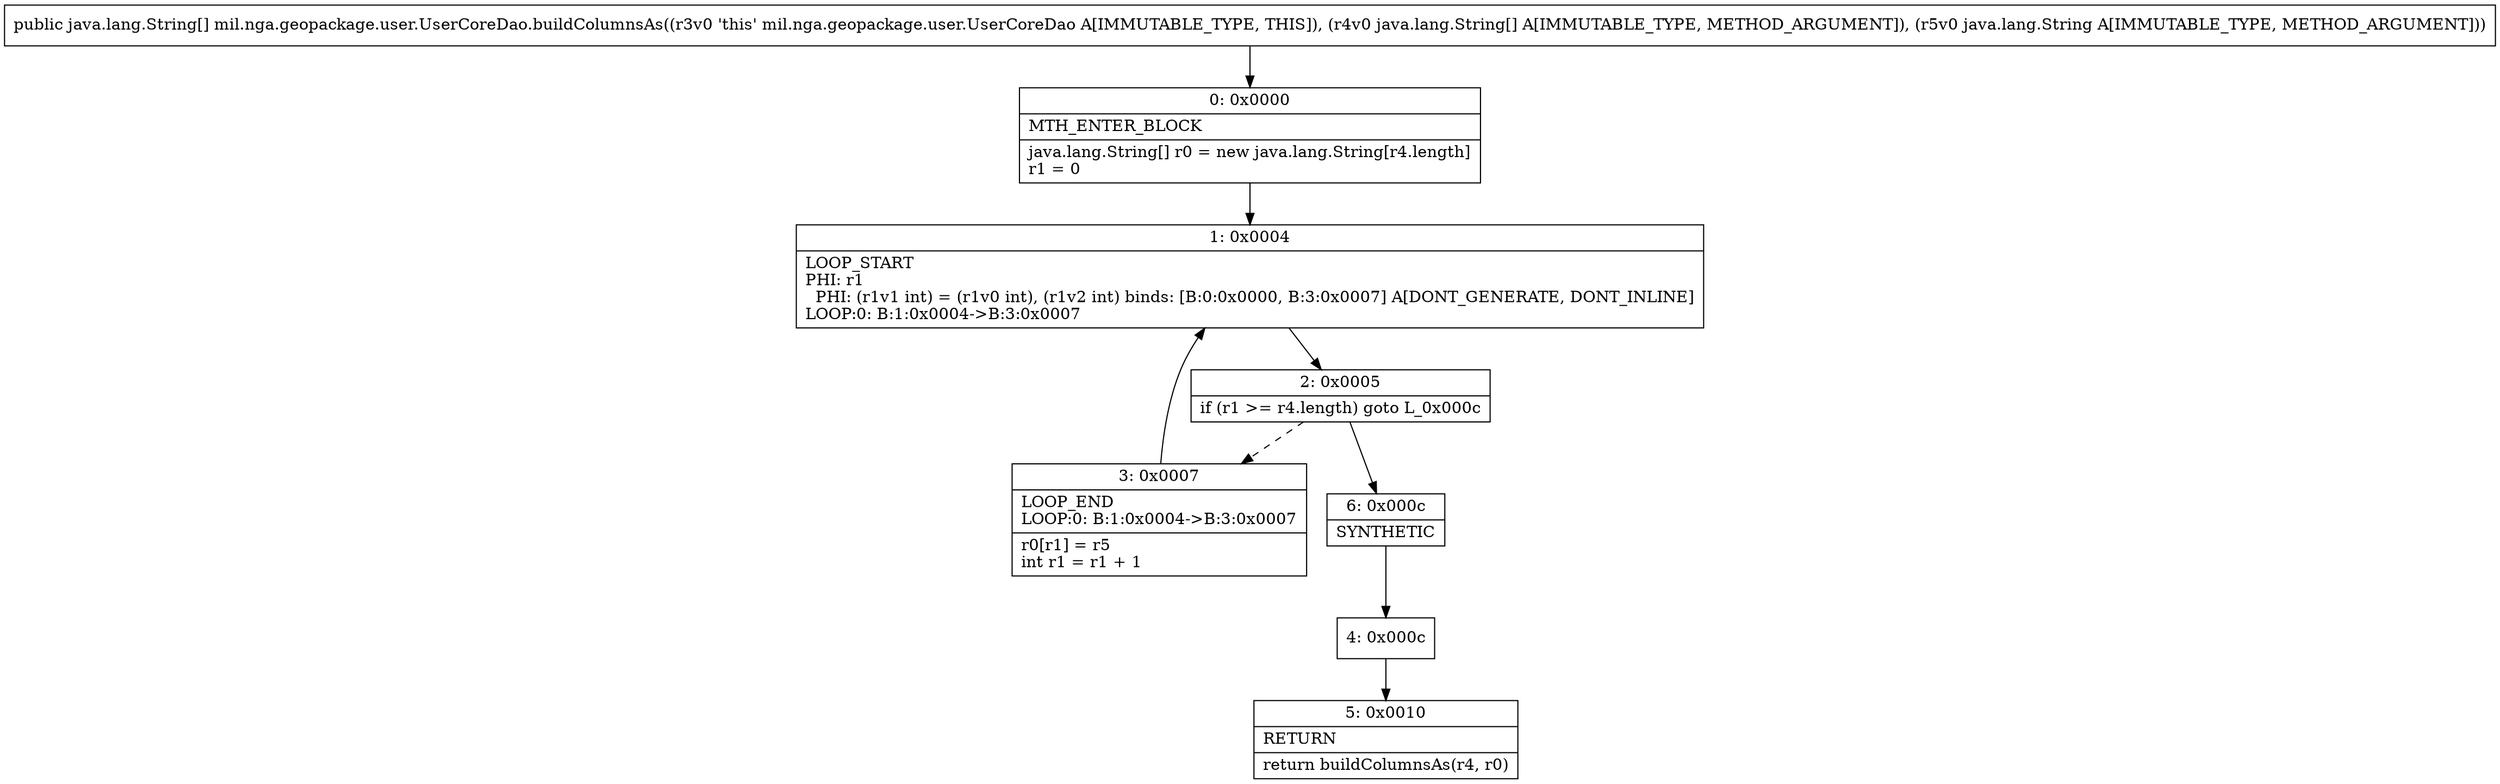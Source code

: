 digraph "CFG formil.nga.geopackage.user.UserCoreDao.buildColumnsAs([Ljava\/lang\/String;Ljava\/lang\/String;)[Ljava\/lang\/String;" {
Node_0 [shape=record,label="{0\:\ 0x0000|MTH_ENTER_BLOCK\l|java.lang.String[] r0 = new java.lang.String[r4.length]\lr1 = 0\l}"];
Node_1 [shape=record,label="{1\:\ 0x0004|LOOP_START\lPHI: r1 \l  PHI: (r1v1 int) = (r1v0 int), (r1v2 int) binds: [B:0:0x0000, B:3:0x0007] A[DONT_GENERATE, DONT_INLINE]\lLOOP:0: B:1:0x0004\-\>B:3:0x0007\l}"];
Node_2 [shape=record,label="{2\:\ 0x0005|if (r1 \>= r4.length) goto L_0x000c\l}"];
Node_3 [shape=record,label="{3\:\ 0x0007|LOOP_END\lLOOP:0: B:1:0x0004\-\>B:3:0x0007\l|r0[r1] = r5\lint r1 = r1 + 1\l}"];
Node_4 [shape=record,label="{4\:\ 0x000c}"];
Node_5 [shape=record,label="{5\:\ 0x0010|RETURN\l|return buildColumnsAs(r4, r0)\l}"];
Node_6 [shape=record,label="{6\:\ 0x000c|SYNTHETIC\l}"];
MethodNode[shape=record,label="{public java.lang.String[] mil.nga.geopackage.user.UserCoreDao.buildColumnsAs((r3v0 'this' mil.nga.geopackage.user.UserCoreDao A[IMMUTABLE_TYPE, THIS]), (r4v0 java.lang.String[] A[IMMUTABLE_TYPE, METHOD_ARGUMENT]), (r5v0 java.lang.String A[IMMUTABLE_TYPE, METHOD_ARGUMENT])) }"];
MethodNode -> Node_0;
Node_0 -> Node_1;
Node_1 -> Node_2;
Node_2 -> Node_3[style=dashed];
Node_2 -> Node_6;
Node_3 -> Node_1;
Node_4 -> Node_5;
Node_6 -> Node_4;
}

